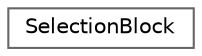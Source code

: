 digraph "Graphical Class Hierarchy"
{
 // INTERACTIVE_SVG=YES
 // LATEX_PDF_SIZE
  bgcolor="transparent";
  edge [fontname=Helvetica,fontsize=10,labelfontname=Helvetica,labelfontsize=10];
  node [fontname=Helvetica,fontsize=10,shape=box,height=0.2,width=0.4];
  rankdir="LR";
  Node0 [label="SelectionBlock",height=0.2,width=0.4,color="grey40", fillcolor="white", style="filled",URL="$d0/d9e/struct_selection_block.html",tooltip=" "];
}
